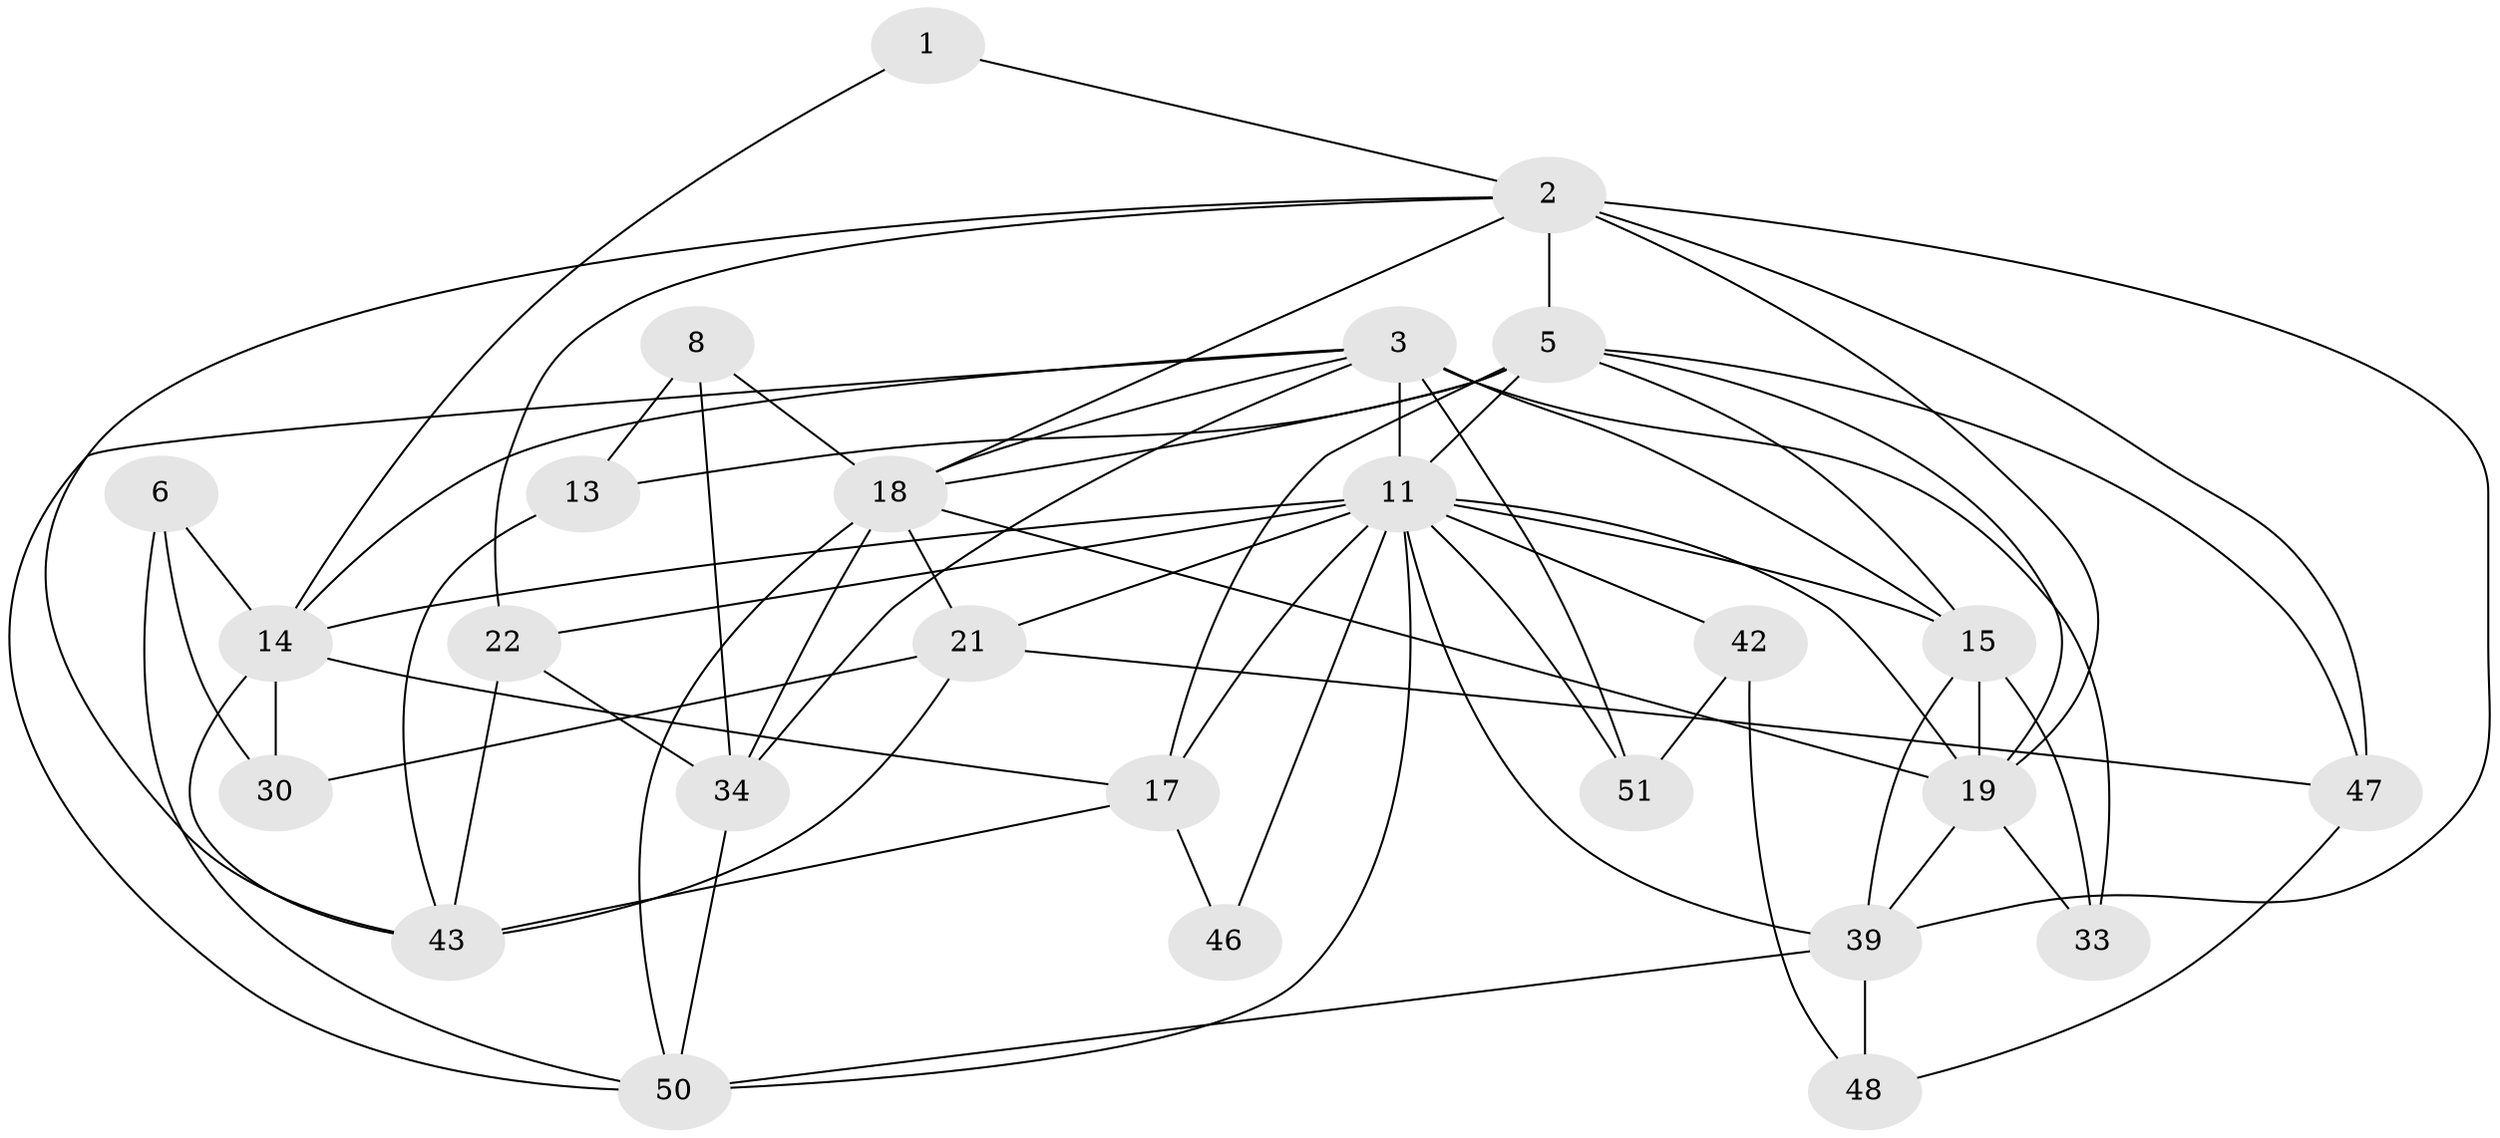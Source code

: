 // original degree distribution, {2: 0.1346153846153846, 5: 0.15384615384615385, 4: 0.21153846153846154, 3: 0.3076923076923077, 6: 0.15384615384615385, 7: 0.038461538461538464}
// Generated by graph-tools (version 1.1) at 2025/15/03/09/25 04:15:04]
// undirected, 26 vertices, 67 edges
graph export_dot {
graph [start="1"]
  node [color=gray90,style=filled];
  1;
  2 [super="+52+35"];
  3 [super="+4+7"];
  5 [super="+9+10"];
  6;
  8;
  11 [super="+45+16+12+23+40"];
  13;
  14 [super="+32"];
  15 [super="+36"];
  17;
  18 [super="+28+38+41"];
  19 [super="+27+29"];
  21 [super="+26"];
  22 [super="+25"];
  30;
  33;
  34;
  39 [super="+44"];
  42;
  43;
  46;
  47;
  48;
  50;
  51;
  1 -- 14;
  1 -- 2;
  2 -- 39;
  2 -- 5 [weight=2];
  2 -- 43;
  2 -- 18;
  2 -- 22;
  2 -- 47;
  2 -- 19;
  3 -- 51;
  3 -- 33;
  3 -- 34;
  3 -- 15 [weight=3];
  3 -- 50;
  3 -- 18;
  3 -- 11;
  3 -- 14;
  5 -- 18 [weight=2];
  5 -- 13;
  5 -- 15 [weight=3];
  5 -- 17;
  5 -- 47;
  5 -- 11;
  5 -- 19;
  6 -- 50;
  6 -- 14;
  6 -- 30;
  8 -- 34;
  8 -- 13;
  8 -- 18;
  11 -- 50;
  11 -- 51;
  11 -- 21 [weight=3];
  11 -- 42;
  11 -- 17;
  11 -- 46;
  11 -- 15;
  11 -- 39 [weight=2];
  11 -- 22;
  11 -- 14;
  11 -- 19;
  13 -- 43;
  14 -- 43;
  14 -- 30;
  14 -- 17;
  15 -- 33;
  15 -- 39 [weight=2];
  15 -- 19;
  17 -- 43;
  17 -- 46;
  18 -- 50;
  18 -- 34;
  18 -- 19;
  18 -- 21;
  19 -- 33;
  19 -- 39;
  21 -- 30;
  21 -- 43;
  21 -- 47;
  22 -- 34;
  22 -- 43;
  34 -- 50;
  39 -- 50;
  39 -- 48;
  42 -- 51;
  42 -- 48;
  47 -- 48;
}
